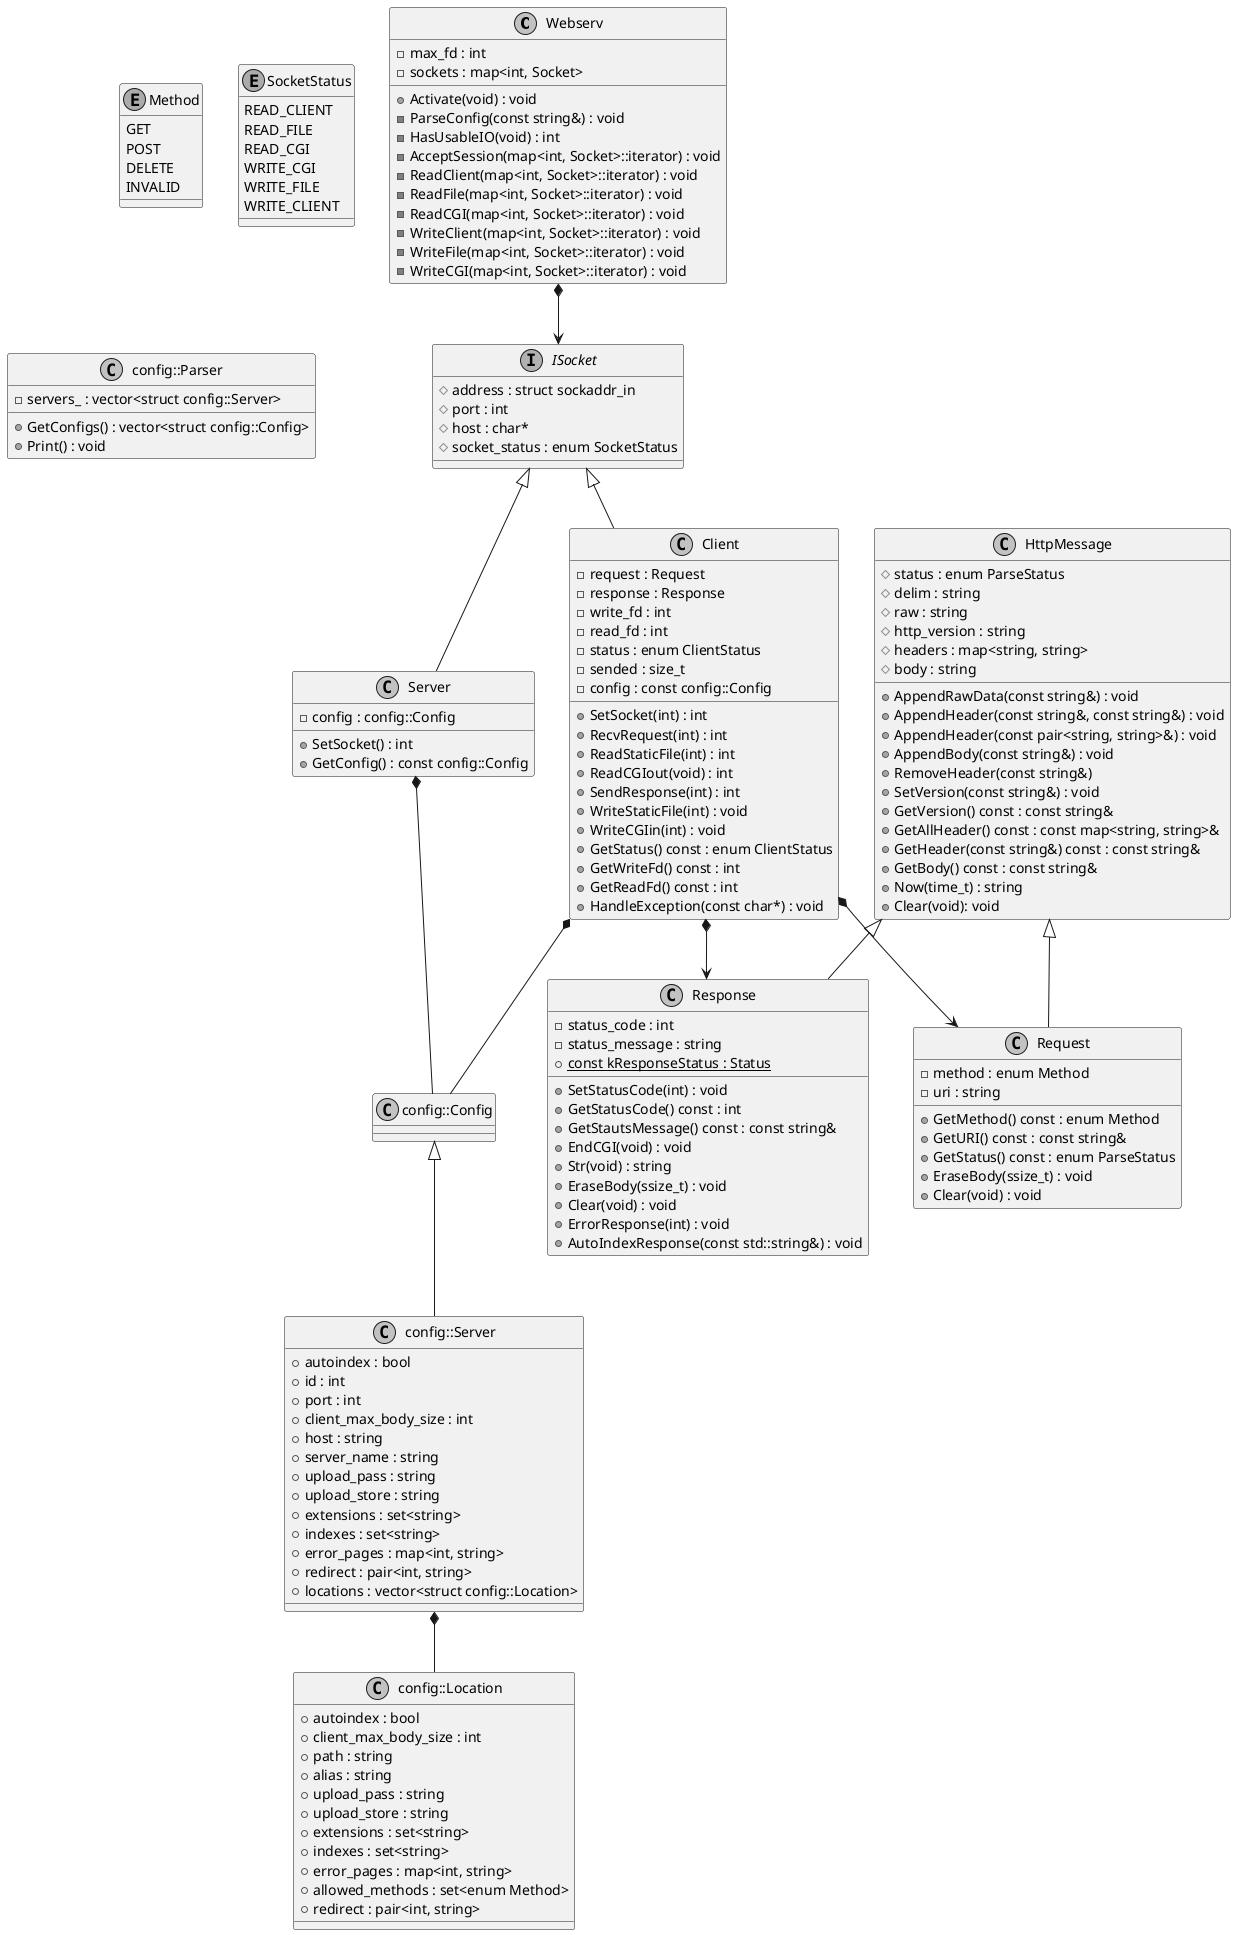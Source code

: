 @startuml webserv

skinparam monochrome true
skinparam shadowing false

class Webserv {
  - max_fd : int
  - sockets : map<int, Socket>
  + Activate(void) : void
  - ParseConfig(const string&) : void
  - HasUsableIO(void) : int
  - AcceptSession(map<int, Socket>::iterator) : void
  - ReadClient(map<int, Socket>::iterator) : void
  - ReadFile(map<int, Socket>::iterator) : void
  - ReadCGI(map<int, Socket>::iterator) : void
  - WriteClient(map<int, Socket>::iterator) : void
  - WriteFile(map<int, Socket>::iterator) : void
  - WriteCGI(map<int, Socket>::iterator) : void
}

interface ISocket {
  # address : struct sockaddr_in
  # port : int
  # host : char*
  # socket_status : enum SocketStatus
}

class Server {
  - config : config::Config
  + SetSocket() : int
  + GetConfig() : const config::Config
}

class Client {
  - request : Request
  - response : Response
  - write_fd : int
  - read_fd : int
  - status : enum ClientStatus
  - sended : size_t
  - config : const config::Config
  + SetSocket(int) : int
  + RecvRequest(int) : int
  + ReadStaticFile(int) : int
  + ReadCGIout(void) : int
  + SendResponse(int) : int
  + WriteStaticFile(int) : void
  + WriteCGIin(int) : void
  + GetStatus() const : enum ClientStatus
  + GetWriteFd() const : int
  + GetReadFd() const : int
  + HandleException(const char*) : void
}

class HttpMessage {
  # status : enum ParseStatus
  # delim : string
  # raw : string
  # http_version : string
  # headers : map<string, string>
  # body : string
  + AppendRawData(const string&) : void
  + AppendHeader(const string&, const string&) : void
  + AppendHeader(const pair<string, string>&) : void
  + AppendBody(const string&) : void
  + RemoveHeader(const string&)
  + SetVersion(const string&) : void
  + GetVersion() const : const string&
  + GetAllHeader() const : const map<string, string>&
  + GetHeader(const string&) const : const string&
  + GetBody() const : const string&
  + Now(time_t) : string
  + Clear(void): void
}

class Request {
  - method : enum Method
  - uri : string
  + GetMethod() const : enum Method
  + GetURI() const : const string&
  + GetStatus() const : enum ParseStatus
  + EraseBody(ssize_t) : void
  + Clear(void) : void
}

class Response {
  - status_code : int
  - status_message : string
  + {static} const kResponseStatus : Status
  + SetStatusCode(int) : void
  + GetStatusCode() const : int
  + GetStautsMessage() const : const string&
  + EndCGI(void) : void
  + Str(void) : string
  + EraseBody(ssize_t) : void
  + Clear(void) : void
  + ErrorResponse(int) : void
  + AutoIndexResponse(const std::string&) : void
}

enum Method {
  GET
  POST
  DELETE
  INVALID
}

enum SocketStatus {
  READ_CLIENT
  READ_FILE
  READ_CGI
  WRITE_CGI
  WRITE_FILE
  WRITE_CLIENT
}

class config::Parser {
  + GetConfigs() : vector<struct config::Config>
  + Print() : void
  - servers_ : vector<struct config::Server>
}

class config::Config {}

class config::Server {
  + autoindex : bool
  + id : int
  + port : int
  + client_max_body_size : int
  + host : string
  + server_name : string
  + upload_pass : string
  + upload_store : string
  + extensions : set<string>
  + indexes : set<string>
  + error_pages : map<int, string>
  + redirect : pair<int, string>
  + locations : vector<struct config::Location>
}

class config::Location {
  + autoindex : bool
  + client_max_body_size : int
  + path : string
  + alias : string
  + upload_pass : string
  + upload_store : string
  + extensions : set<string>
  + indexes : set<string>
  + error_pages : map<int, string>
  + allowed_methods : set<enum Method>
  + redirect : pair<int, string>
}

Webserv *--> ISocket
ISocket <|-- Client
ISocket <|-- Server
Client *--> Request
Client *--> Response
HttpMessage <|-- Request
HttpMessage <|-- Response
config::Server *-- config::Location
config::Config <|-- config::Server
Server *-- config::Config
Client *-- config::Config

@enduml
